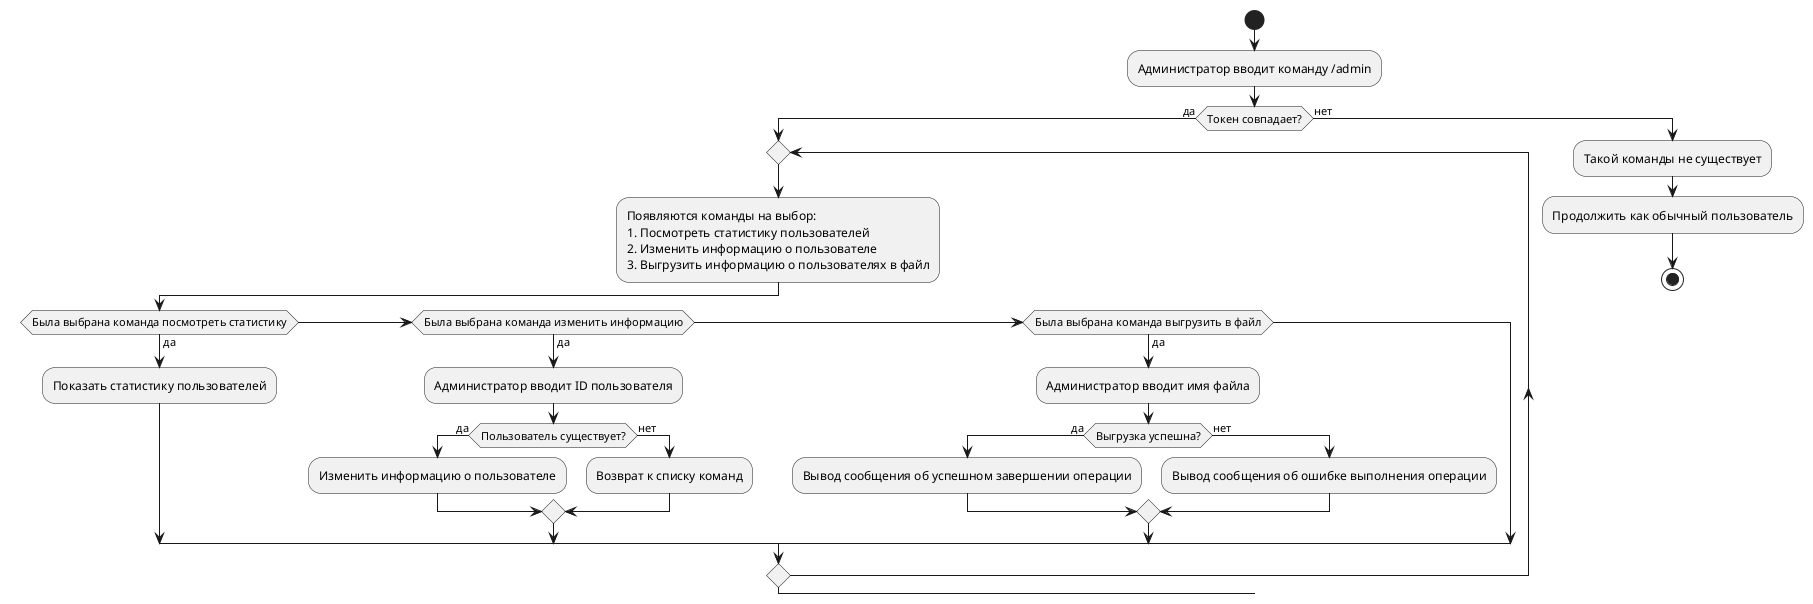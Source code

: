 @startuml
start
:Администратор вводит команду /admin;
if (Токен совпадает?) then (да)
  repeat
  :Появляются команды на выбор:\n1. Посмотреть статистику пользователей\n2. Изменить информацию о пользователе\n3. Выгрузить информацию о пользователях в файл;
  if (Была выбрана команда посмотреть статистику) then (да)
    :Показать статистику пользователей;
  elseif (Была выбрана команда изменить информацию) then (да)
    :Администратор вводит ID пользователя;
    if (Пользователь существует?) then (да)
      :Изменить информацию о пользователе;
    else (нет)
      :Возврат к списку команд;
    endif
  elseif (Была выбрана команда выгрузить в файл) then (да)
    :Администратор вводит имя файла;
    if (Выгрузка успешна?) then (да)
      :Вывод сообщения об успешном завершении операции;
    else (нет)
      :Вывод сообщения об ошибке выполнения операции;
    endif
  endif
  repeat while()
else (нет)
  :Такой команды не существует;
  :Продолжить как обычный пользователь;
  stop
endif
@enduml